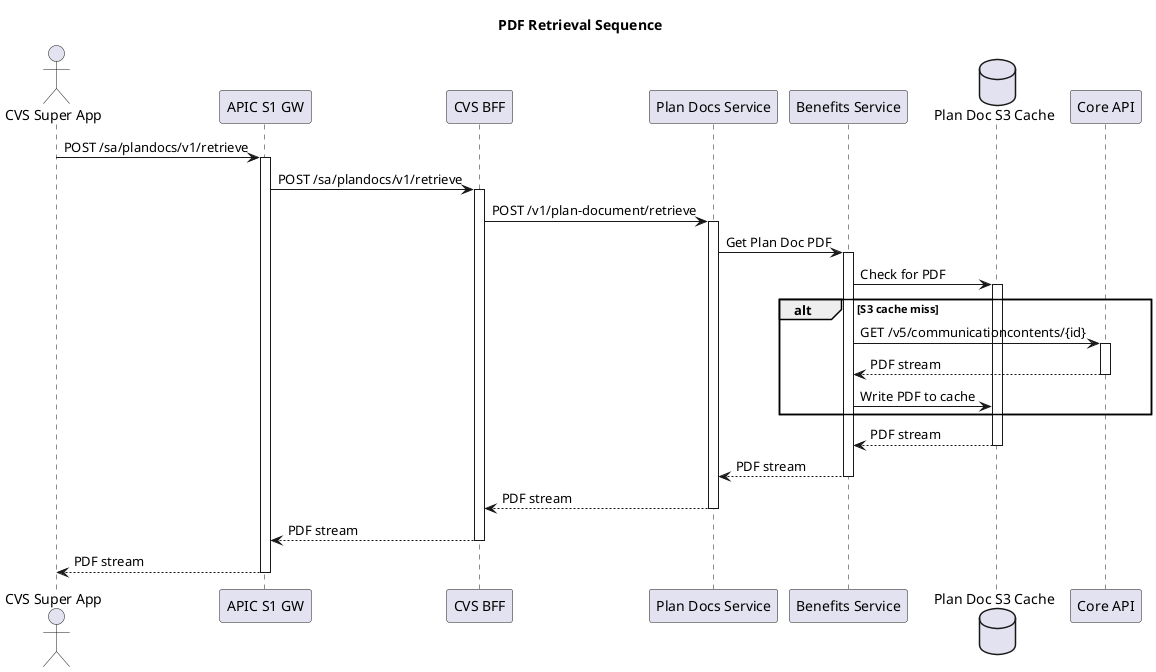 @startuml
title PDF Retrieval Sequence

actor "CVS Super App" as Client
participant "APIC S1 GW" as GW
participant "CVS BFF" as BFF
participant "Plan Docs Service" as PDS
participant "Benefits Service" as BenefitsSvc
database "Plan Doc S3 Cache" as S3
participant "Core API" as CoreAPI

Client -> GW: POST /sa/plandocs/v1/retrieve
activate GW
GW -> BFF: POST /sa/plandocs/v1/retrieve
activate BFF
BFF -> PDS: POST /v1/plan-document/retrieve
activate PDS
PDS -> BenefitsSvc: Get Plan Doc PDF
activate BenefitsSvc

BenefitsSvc -> S3: Check for PDF
activate S3

alt S3 cache miss
    BenefitsSvc -> CoreAPI: GET /v5/communicationcontents/{id}
    activate CoreAPI
    CoreAPI --> BenefitsSvc: PDF stream
    deactivate CoreAPI

    BenefitsSvc -> S3: Write PDF to cache
end

S3 --> BenefitsSvc: PDF stream
deactivate S3
BenefitsSvc --> PDS: PDF stream
deactivate BenefitsSvc
PDS --> BFF: PDF stream
deactivate PDS
BFF --> GW: PDF stream
deactivate BFF
GW --> Client: PDF stream
deactivate GW

@enduml